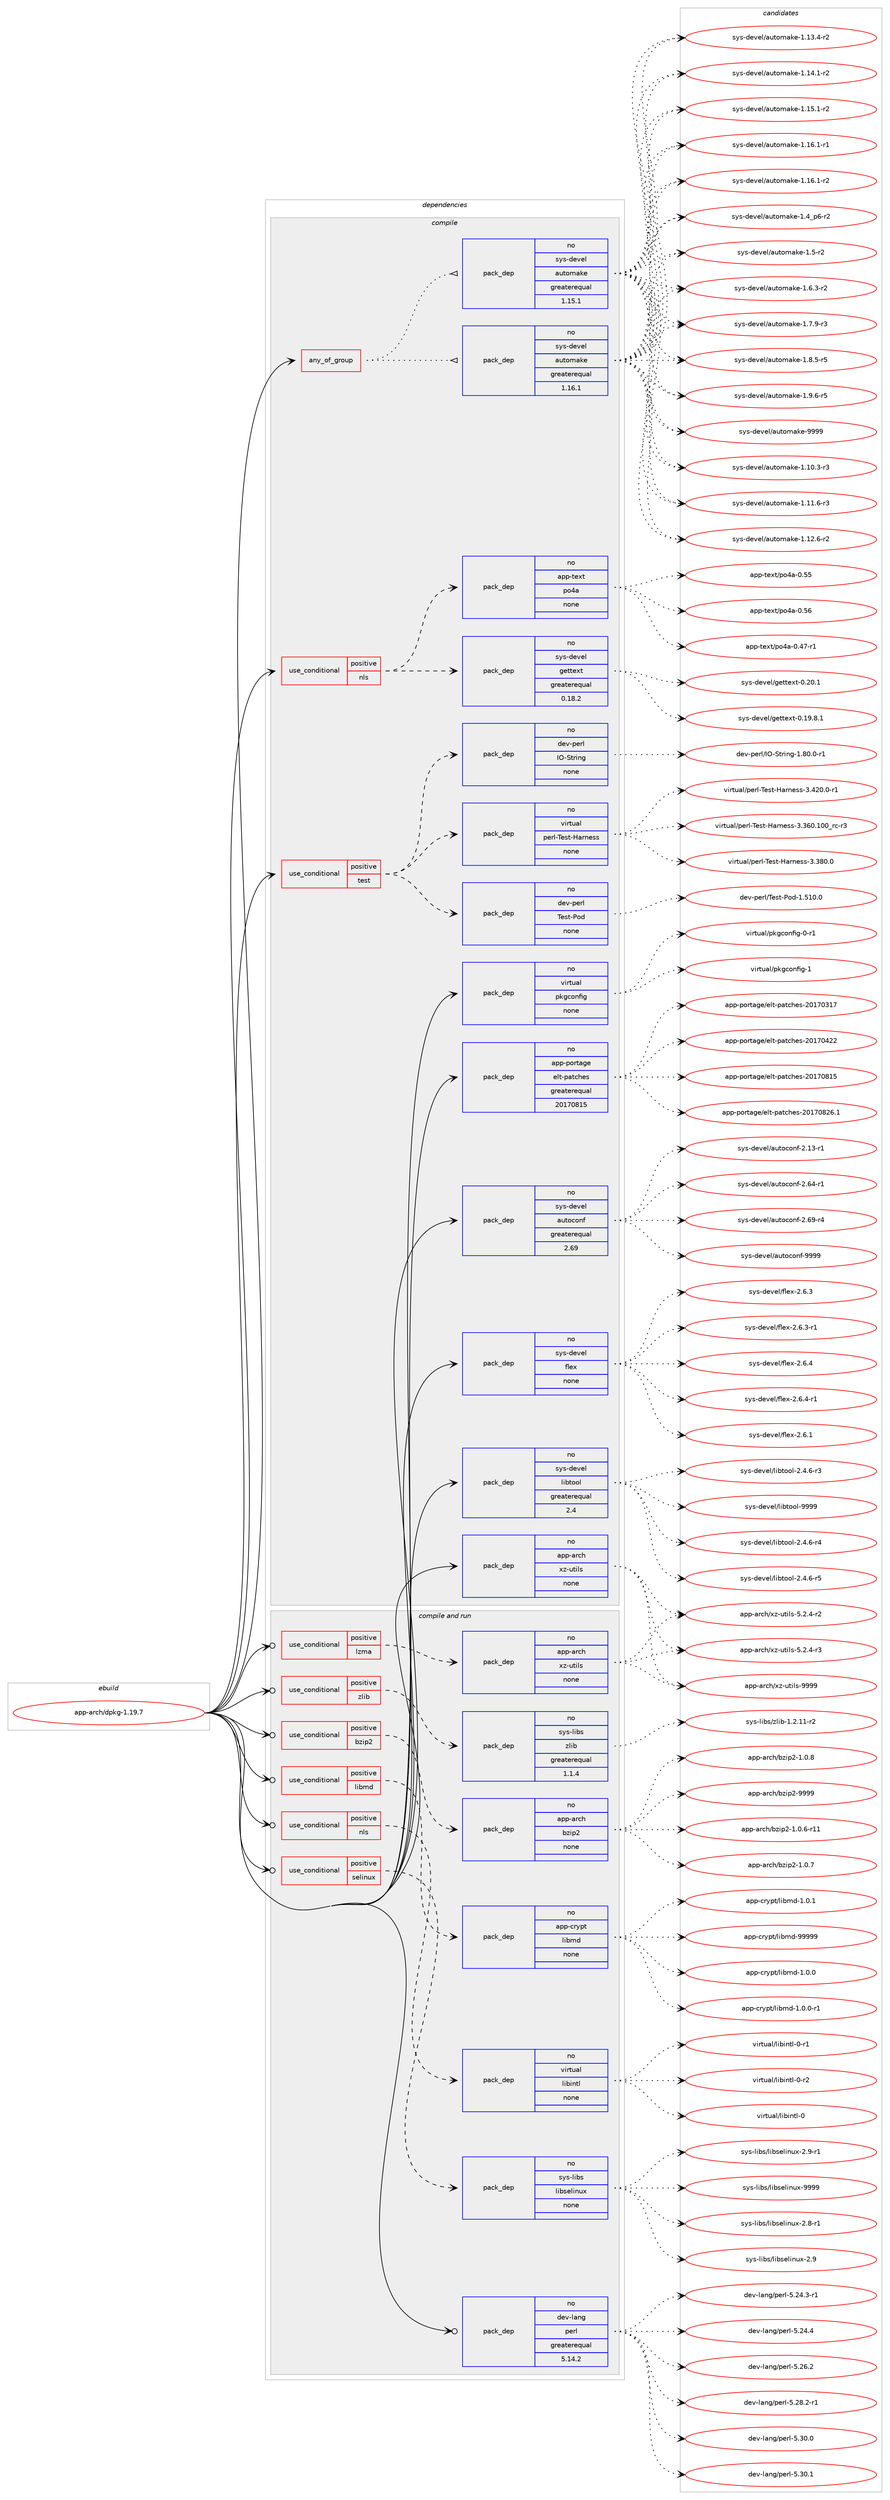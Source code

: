 digraph prolog {

# *************
# Graph options
# *************

newrank=true;
concentrate=true;
compound=true;
graph [rankdir=LR,fontname=Helvetica,fontsize=10,ranksep=1.5];#, ranksep=2.5, nodesep=0.2];
edge  [arrowhead=vee];
node  [fontname=Helvetica,fontsize=10];

# **********
# The ebuild
# **********

subgraph cluster_leftcol {
color=gray;
rank=same;
label=<<i>ebuild</i>>;
id [label="app-arch/dpkg-1.19.7", color=red, width=4, href="../app-arch/dpkg-1.19.7.svg"];
}

# ****************
# The dependencies
# ****************

subgraph cluster_midcol {
color=gray;
label=<<i>dependencies</i>>;
subgraph cluster_compile {
fillcolor="#eeeeee";
style=filled;
label=<<i>compile</i>>;
subgraph any8274 {
dependency472426 [label=<<TABLE BORDER="0" CELLBORDER="1" CELLSPACING="0" CELLPADDING="4"><TR><TD CELLPADDING="10">any_of_group</TD></TR></TABLE>>, shape=none, color=red];subgraph pack351230 {
dependency472427 [label=<<TABLE BORDER="0" CELLBORDER="1" CELLSPACING="0" CELLPADDING="4" WIDTH="220"><TR><TD ROWSPAN="6" CELLPADDING="30">pack_dep</TD></TR><TR><TD WIDTH="110">no</TD></TR><TR><TD>sys-devel</TD></TR><TR><TD>automake</TD></TR><TR><TD>greaterequal</TD></TR><TR><TD>1.16.1</TD></TR></TABLE>>, shape=none, color=blue];
}
dependency472426:e -> dependency472427:w [weight=20,style="dotted",arrowhead="oinv"];
subgraph pack351231 {
dependency472428 [label=<<TABLE BORDER="0" CELLBORDER="1" CELLSPACING="0" CELLPADDING="4" WIDTH="220"><TR><TD ROWSPAN="6" CELLPADDING="30">pack_dep</TD></TR><TR><TD WIDTH="110">no</TD></TR><TR><TD>sys-devel</TD></TR><TR><TD>automake</TD></TR><TR><TD>greaterequal</TD></TR><TR><TD>1.15.1</TD></TR></TABLE>>, shape=none, color=blue];
}
dependency472426:e -> dependency472428:w [weight=20,style="dotted",arrowhead="oinv"];
}
id:e -> dependency472426:w [weight=20,style="solid",arrowhead="vee"];
subgraph cond112621 {
dependency472429 [label=<<TABLE BORDER="0" CELLBORDER="1" CELLSPACING="0" CELLPADDING="4"><TR><TD ROWSPAN="3" CELLPADDING="10">use_conditional</TD></TR><TR><TD>positive</TD></TR><TR><TD>nls</TD></TR></TABLE>>, shape=none, color=red];
subgraph pack351232 {
dependency472430 [label=<<TABLE BORDER="0" CELLBORDER="1" CELLSPACING="0" CELLPADDING="4" WIDTH="220"><TR><TD ROWSPAN="6" CELLPADDING="30">pack_dep</TD></TR><TR><TD WIDTH="110">no</TD></TR><TR><TD>app-text</TD></TR><TR><TD>po4a</TD></TR><TR><TD>none</TD></TR><TR><TD></TD></TR></TABLE>>, shape=none, color=blue];
}
dependency472429:e -> dependency472430:w [weight=20,style="dashed",arrowhead="vee"];
subgraph pack351233 {
dependency472431 [label=<<TABLE BORDER="0" CELLBORDER="1" CELLSPACING="0" CELLPADDING="4" WIDTH="220"><TR><TD ROWSPAN="6" CELLPADDING="30">pack_dep</TD></TR><TR><TD WIDTH="110">no</TD></TR><TR><TD>sys-devel</TD></TR><TR><TD>gettext</TD></TR><TR><TD>greaterequal</TD></TR><TR><TD>0.18.2</TD></TR></TABLE>>, shape=none, color=blue];
}
dependency472429:e -> dependency472431:w [weight=20,style="dashed",arrowhead="vee"];
}
id:e -> dependency472429:w [weight=20,style="solid",arrowhead="vee"];
subgraph cond112622 {
dependency472432 [label=<<TABLE BORDER="0" CELLBORDER="1" CELLSPACING="0" CELLPADDING="4"><TR><TD ROWSPAN="3" CELLPADDING="10">use_conditional</TD></TR><TR><TD>positive</TD></TR><TR><TD>test</TD></TR></TABLE>>, shape=none, color=red];
subgraph pack351234 {
dependency472433 [label=<<TABLE BORDER="0" CELLBORDER="1" CELLSPACING="0" CELLPADDING="4" WIDTH="220"><TR><TD ROWSPAN="6" CELLPADDING="30">pack_dep</TD></TR><TR><TD WIDTH="110">no</TD></TR><TR><TD>dev-perl</TD></TR><TR><TD>IO-String</TD></TR><TR><TD>none</TD></TR><TR><TD></TD></TR></TABLE>>, shape=none, color=blue];
}
dependency472432:e -> dependency472433:w [weight=20,style="dashed",arrowhead="vee"];
subgraph pack351235 {
dependency472434 [label=<<TABLE BORDER="0" CELLBORDER="1" CELLSPACING="0" CELLPADDING="4" WIDTH="220"><TR><TD ROWSPAN="6" CELLPADDING="30">pack_dep</TD></TR><TR><TD WIDTH="110">no</TD></TR><TR><TD>dev-perl</TD></TR><TR><TD>Test-Pod</TD></TR><TR><TD>none</TD></TR><TR><TD></TD></TR></TABLE>>, shape=none, color=blue];
}
dependency472432:e -> dependency472434:w [weight=20,style="dashed",arrowhead="vee"];
subgraph pack351236 {
dependency472435 [label=<<TABLE BORDER="0" CELLBORDER="1" CELLSPACING="0" CELLPADDING="4" WIDTH="220"><TR><TD ROWSPAN="6" CELLPADDING="30">pack_dep</TD></TR><TR><TD WIDTH="110">no</TD></TR><TR><TD>virtual</TD></TR><TR><TD>perl-Test-Harness</TD></TR><TR><TD>none</TD></TR><TR><TD></TD></TR></TABLE>>, shape=none, color=blue];
}
dependency472432:e -> dependency472435:w [weight=20,style="dashed",arrowhead="vee"];
}
id:e -> dependency472432:w [weight=20,style="solid",arrowhead="vee"];
subgraph pack351237 {
dependency472436 [label=<<TABLE BORDER="0" CELLBORDER="1" CELLSPACING="0" CELLPADDING="4" WIDTH="220"><TR><TD ROWSPAN="6" CELLPADDING="30">pack_dep</TD></TR><TR><TD WIDTH="110">no</TD></TR><TR><TD>app-arch</TD></TR><TR><TD>xz-utils</TD></TR><TR><TD>none</TD></TR><TR><TD></TD></TR></TABLE>>, shape=none, color=blue];
}
id:e -> dependency472436:w [weight=20,style="solid",arrowhead="vee"];
subgraph pack351238 {
dependency472437 [label=<<TABLE BORDER="0" CELLBORDER="1" CELLSPACING="0" CELLPADDING="4" WIDTH="220"><TR><TD ROWSPAN="6" CELLPADDING="30">pack_dep</TD></TR><TR><TD WIDTH="110">no</TD></TR><TR><TD>app-portage</TD></TR><TR><TD>elt-patches</TD></TR><TR><TD>greaterequal</TD></TR><TR><TD>20170815</TD></TR></TABLE>>, shape=none, color=blue];
}
id:e -> dependency472437:w [weight=20,style="solid",arrowhead="vee"];
subgraph pack351239 {
dependency472438 [label=<<TABLE BORDER="0" CELLBORDER="1" CELLSPACING="0" CELLPADDING="4" WIDTH="220"><TR><TD ROWSPAN="6" CELLPADDING="30">pack_dep</TD></TR><TR><TD WIDTH="110">no</TD></TR><TR><TD>sys-devel</TD></TR><TR><TD>autoconf</TD></TR><TR><TD>greaterequal</TD></TR><TR><TD>2.69</TD></TR></TABLE>>, shape=none, color=blue];
}
id:e -> dependency472438:w [weight=20,style="solid",arrowhead="vee"];
subgraph pack351240 {
dependency472439 [label=<<TABLE BORDER="0" CELLBORDER="1" CELLSPACING="0" CELLPADDING="4" WIDTH="220"><TR><TD ROWSPAN="6" CELLPADDING="30">pack_dep</TD></TR><TR><TD WIDTH="110">no</TD></TR><TR><TD>sys-devel</TD></TR><TR><TD>flex</TD></TR><TR><TD>none</TD></TR><TR><TD></TD></TR></TABLE>>, shape=none, color=blue];
}
id:e -> dependency472439:w [weight=20,style="solid",arrowhead="vee"];
subgraph pack351241 {
dependency472440 [label=<<TABLE BORDER="0" CELLBORDER="1" CELLSPACING="0" CELLPADDING="4" WIDTH="220"><TR><TD ROWSPAN="6" CELLPADDING="30">pack_dep</TD></TR><TR><TD WIDTH="110">no</TD></TR><TR><TD>sys-devel</TD></TR><TR><TD>libtool</TD></TR><TR><TD>greaterequal</TD></TR><TR><TD>2.4</TD></TR></TABLE>>, shape=none, color=blue];
}
id:e -> dependency472440:w [weight=20,style="solid",arrowhead="vee"];
subgraph pack351242 {
dependency472441 [label=<<TABLE BORDER="0" CELLBORDER="1" CELLSPACING="0" CELLPADDING="4" WIDTH="220"><TR><TD ROWSPAN="6" CELLPADDING="30">pack_dep</TD></TR><TR><TD WIDTH="110">no</TD></TR><TR><TD>virtual</TD></TR><TR><TD>pkgconfig</TD></TR><TR><TD>none</TD></TR><TR><TD></TD></TR></TABLE>>, shape=none, color=blue];
}
id:e -> dependency472441:w [weight=20,style="solid",arrowhead="vee"];
}
subgraph cluster_compileandrun {
fillcolor="#eeeeee";
style=filled;
label=<<i>compile and run</i>>;
subgraph cond112623 {
dependency472442 [label=<<TABLE BORDER="0" CELLBORDER="1" CELLSPACING="0" CELLPADDING="4"><TR><TD ROWSPAN="3" CELLPADDING="10">use_conditional</TD></TR><TR><TD>positive</TD></TR><TR><TD>bzip2</TD></TR></TABLE>>, shape=none, color=red];
subgraph pack351243 {
dependency472443 [label=<<TABLE BORDER="0" CELLBORDER="1" CELLSPACING="0" CELLPADDING="4" WIDTH="220"><TR><TD ROWSPAN="6" CELLPADDING="30">pack_dep</TD></TR><TR><TD WIDTH="110">no</TD></TR><TR><TD>app-arch</TD></TR><TR><TD>bzip2</TD></TR><TR><TD>none</TD></TR><TR><TD></TD></TR></TABLE>>, shape=none, color=blue];
}
dependency472442:e -> dependency472443:w [weight=20,style="dashed",arrowhead="vee"];
}
id:e -> dependency472442:w [weight=20,style="solid",arrowhead="odotvee"];
subgraph cond112624 {
dependency472444 [label=<<TABLE BORDER="0" CELLBORDER="1" CELLSPACING="0" CELLPADDING="4"><TR><TD ROWSPAN="3" CELLPADDING="10">use_conditional</TD></TR><TR><TD>positive</TD></TR><TR><TD>libmd</TD></TR></TABLE>>, shape=none, color=red];
subgraph pack351244 {
dependency472445 [label=<<TABLE BORDER="0" CELLBORDER="1" CELLSPACING="0" CELLPADDING="4" WIDTH="220"><TR><TD ROWSPAN="6" CELLPADDING="30">pack_dep</TD></TR><TR><TD WIDTH="110">no</TD></TR><TR><TD>app-crypt</TD></TR><TR><TD>libmd</TD></TR><TR><TD>none</TD></TR><TR><TD></TD></TR></TABLE>>, shape=none, color=blue];
}
dependency472444:e -> dependency472445:w [weight=20,style="dashed",arrowhead="vee"];
}
id:e -> dependency472444:w [weight=20,style="solid",arrowhead="odotvee"];
subgraph cond112625 {
dependency472446 [label=<<TABLE BORDER="0" CELLBORDER="1" CELLSPACING="0" CELLPADDING="4"><TR><TD ROWSPAN="3" CELLPADDING="10">use_conditional</TD></TR><TR><TD>positive</TD></TR><TR><TD>lzma</TD></TR></TABLE>>, shape=none, color=red];
subgraph pack351245 {
dependency472447 [label=<<TABLE BORDER="0" CELLBORDER="1" CELLSPACING="0" CELLPADDING="4" WIDTH="220"><TR><TD ROWSPAN="6" CELLPADDING="30">pack_dep</TD></TR><TR><TD WIDTH="110">no</TD></TR><TR><TD>app-arch</TD></TR><TR><TD>xz-utils</TD></TR><TR><TD>none</TD></TR><TR><TD></TD></TR></TABLE>>, shape=none, color=blue];
}
dependency472446:e -> dependency472447:w [weight=20,style="dashed",arrowhead="vee"];
}
id:e -> dependency472446:w [weight=20,style="solid",arrowhead="odotvee"];
subgraph cond112626 {
dependency472448 [label=<<TABLE BORDER="0" CELLBORDER="1" CELLSPACING="0" CELLPADDING="4"><TR><TD ROWSPAN="3" CELLPADDING="10">use_conditional</TD></TR><TR><TD>positive</TD></TR><TR><TD>nls</TD></TR></TABLE>>, shape=none, color=red];
subgraph pack351246 {
dependency472449 [label=<<TABLE BORDER="0" CELLBORDER="1" CELLSPACING="0" CELLPADDING="4" WIDTH="220"><TR><TD ROWSPAN="6" CELLPADDING="30">pack_dep</TD></TR><TR><TD WIDTH="110">no</TD></TR><TR><TD>virtual</TD></TR><TR><TD>libintl</TD></TR><TR><TD>none</TD></TR><TR><TD></TD></TR></TABLE>>, shape=none, color=blue];
}
dependency472448:e -> dependency472449:w [weight=20,style="dashed",arrowhead="vee"];
}
id:e -> dependency472448:w [weight=20,style="solid",arrowhead="odotvee"];
subgraph cond112627 {
dependency472450 [label=<<TABLE BORDER="0" CELLBORDER="1" CELLSPACING="0" CELLPADDING="4"><TR><TD ROWSPAN="3" CELLPADDING="10">use_conditional</TD></TR><TR><TD>positive</TD></TR><TR><TD>selinux</TD></TR></TABLE>>, shape=none, color=red];
subgraph pack351247 {
dependency472451 [label=<<TABLE BORDER="0" CELLBORDER="1" CELLSPACING="0" CELLPADDING="4" WIDTH="220"><TR><TD ROWSPAN="6" CELLPADDING="30">pack_dep</TD></TR><TR><TD WIDTH="110">no</TD></TR><TR><TD>sys-libs</TD></TR><TR><TD>libselinux</TD></TR><TR><TD>none</TD></TR><TR><TD></TD></TR></TABLE>>, shape=none, color=blue];
}
dependency472450:e -> dependency472451:w [weight=20,style="dashed",arrowhead="vee"];
}
id:e -> dependency472450:w [weight=20,style="solid",arrowhead="odotvee"];
subgraph cond112628 {
dependency472452 [label=<<TABLE BORDER="0" CELLBORDER="1" CELLSPACING="0" CELLPADDING="4"><TR><TD ROWSPAN="3" CELLPADDING="10">use_conditional</TD></TR><TR><TD>positive</TD></TR><TR><TD>zlib</TD></TR></TABLE>>, shape=none, color=red];
subgraph pack351248 {
dependency472453 [label=<<TABLE BORDER="0" CELLBORDER="1" CELLSPACING="0" CELLPADDING="4" WIDTH="220"><TR><TD ROWSPAN="6" CELLPADDING="30">pack_dep</TD></TR><TR><TD WIDTH="110">no</TD></TR><TR><TD>sys-libs</TD></TR><TR><TD>zlib</TD></TR><TR><TD>greaterequal</TD></TR><TR><TD>1.1.4</TD></TR></TABLE>>, shape=none, color=blue];
}
dependency472452:e -> dependency472453:w [weight=20,style="dashed",arrowhead="vee"];
}
id:e -> dependency472452:w [weight=20,style="solid",arrowhead="odotvee"];
subgraph pack351249 {
dependency472454 [label=<<TABLE BORDER="0" CELLBORDER="1" CELLSPACING="0" CELLPADDING="4" WIDTH="220"><TR><TD ROWSPAN="6" CELLPADDING="30">pack_dep</TD></TR><TR><TD WIDTH="110">no</TD></TR><TR><TD>dev-lang</TD></TR><TR><TD>perl</TD></TR><TR><TD>greaterequal</TD></TR><TR><TD>5.14.2</TD></TR></TABLE>>, shape=none, color=blue];
}
id:e -> dependency472454:w [weight=20,style="solid",arrowhead="odotvee"];
}
subgraph cluster_run {
fillcolor="#eeeeee";
style=filled;
label=<<i>run</i>>;
}
}

# **************
# The candidates
# **************

subgraph cluster_choices {
rank=same;
color=gray;
label=<<i>candidates</i>>;

subgraph choice351230 {
color=black;
nodesep=1;
choice11512111545100101118101108479711711611110997107101454946494846514511451 [label="sys-devel/automake-1.10.3-r3", color=red, width=4,href="../sys-devel/automake-1.10.3-r3.svg"];
choice11512111545100101118101108479711711611110997107101454946494946544511451 [label="sys-devel/automake-1.11.6-r3", color=red, width=4,href="../sys-devel/automake-1.11.6-r3.svg"];
choice11512111545100101118101108479711711611110997107101454946495046544511450 [label="sys-devel/automake-1.12.6-r2", color=red, width=4,href="../sys-devel/automake-1.12.6-r2.svg"];
choice11512111545100101118101108479711711611110997107101454946495146524511450 [label="sys-devel/automake-1.13.4-r2", color=red, width=4,href="../sys-devel/automake-1.13.4-r2.svg"];
choice11512111545100101118101108479711711611110997107101454946495246494511450 [label="sys-devel/automake-1.14.1-r2", color=red, width=4,href="../sys-devel/automake-1.14.1-r2.svg"];
choice11512111545100101118101108479711711611110997107101454946495346494511450 [label="sys-devel/automake-1.15.1-r2", color=red, width=4,href="../sys-devel/automake-1.15.1-r2.svg"];
choice11512111545100101118101108479711711611110997107101454946495446494511449 [label="sys-devel/automake-1.16.1-r1", color=red, width=4,href="../sys-devel/automake-1.16.1-r1.svg"];
choice11512111545100101118101108479711711611110997107101454946495446494511450 [label="sys-devel/automake-1.16.1-r2", color=red, width=4,href="../sys-devel/automake-1.16.1-r2.svg"];
choice115121115451001011181011084797117116111109971071014549465295112544511450 [label="sys-devel/automake-1.4_p6-r2", color=red, width=4,href="../sys-devel/automake-1.4_p6-r2.svg"];
choice11512111545100101118101108479711711611110997107101454946534511450 [label="sys-devel/automake-1.5-r2", color=red, width=4,href="../sys-devel/automake-1.5-r2.svg"];
choice115121115451001011181011084797117116111109971071014549465446514511450 [label="sys-devel/automake-1.6.3-r2", color=red, width=4,href="../sys-devel/automake-1.6.3-r2.svg"];
choice115121115451001011181011084797117116111109971071014549465546574511451 [label="sys-devel/automake-1.7.9-r3", color=red, width=4,href="../sys-devel/automake-1.7.9-r3.svg"];
choice115121115451001011181011084797117116111109971071014549465646534511453 [label="sys-devel/automake-1.8.5-r5", color=red, width=4,href="../sys-devel/automake-1.8.5-r5.svg"];
choice115121115451001011181011084797117116111109971071014549465746544511453 [label="sys-devel/automake-1.9.6-r5", color=red, width=4,href="../sys-devel/automake-1.9.6-r5.svg"];
choice115121115451001011181011084797117116111109971071014557575757 [label="sys-devel/automake-9999", color=red, width=4,href="../sys-devel/automake-9999.svg"];
dependency472427:e -> choice11512111545100101118101108479711711611110997107101454946494846514511451:w [style=dotted,weight="100"];
dependency472427:e -> choice11512111545100101118101108479711711611110997107101454946494946544511451:w [style=dotted,weight="100"];
dependency472427:e -> choice11512111545100101118101108479711711611110997107101454946495046544511450:w [style=dotted,weight="100"];
dependency472427:e -> choice11512111545100101118101108479711711611110997107101454946495146524511450:w [style=dotted,weight="100"];
dependency472427:e -> choice11512111545100101118101108479711711611110997107101454946495246494511450:w [style=dotted,weight="100"];
dependency472427:e -> choice11512111545100101118101108479711711611110997107101454946495346494511450:w [style=dotted,weight="100"];
dependency472427:e -> choice11512111545100101118101108479711711611110997107101454946495446494511449:w [style=dotted,weight="100"];
dependency472427:e -> choice11512111545100101118101108479711711611110997107101454946495446494511450:w [style=dotted,weight="100"];
dependency472427:e -> choice115121115451001011181011084797117116111109971071014549465295112544511450:w [style=dotted,weight="100"];
dependency472427:e -> choice11512111545100101118101108479711711611110997107101454946534511450:w [style=dotted,weight="100"];
dependency472427:e -> choice115121115451001011181011084797117116111109971071014549465446514511450:w [style=dotted,weight="100"];
dependency472427:e -> choice115121115451001011181011084797117116111109971071014549465546574511451:w [style=dotted,weight="100"];
dependency472427:e -> choice115121115451001011181011084797117116111109971071014549465646534511453:w [style=dotted,weight="100"];
dependency472427:e -> choice115121115451001011181011084797117116111109971071014549465746544511453:w [style=dotted,weight="100"];
dependency472427:e -> choice115121115451001011181011084797117116111109971071014557575757:w [style=dotted,weight="100"];
}
subgraph choice351231 {
color=black;
nodesep=1;
choice11512111545100101118101108479711711611110997107101454946494846514511451 [label="sys-devel/automake-1.10.3-r3", color=red, width=4,href="../sys-devel/automake-1.10.3-r3.svg"];
choice11512111545100101118101108479711711611110997107101454946494946544511451 [label="sys-devel/automake-1.11.6-r3", color=red, width=4,href="../sys-devel/automake-1.11.6-r3.svg"];
choice11512111545100101118101108479711711611110997107101454946495046544511450 [label="sys-devel/automake-1.12.6-r2", color=red, width=4,href="../sys-devel/automake-1.12.6-r2.svg"];
choice11512111545100101118101108479711711611110997107101454946495146524511450 [label="sys-devel/automake-1.13.4-r2", color=red, width=4,href="../sys-devel/automake-1.13.4-r2.svg"];
choice11512111545100101118101108479711711611110997107101454946495246494511450 [label="sys-devel/automake-1.14.1-r2", color=red, width=4,href="../sys-devel/automake-1.14.1-r2.svg"];
choice11512111545100101118101108479711711611110997107101454946495346494511450 [label="sys-devel/automake-1.15.1-r2", color=red, width=4,href="../sys-devel/automake-1.15.1-r2.svg"];
choice11512111545100101118101108479711711611110997107101454946495446494511449 [label="sys-devel/automake-1.16.1-r1", color=red, width=4,href="../sys-devel/automake-1.16.1-r1.svg"];
choice11512111545100101118101108479711711611110997107101454946495446494511450 [label="sys-devel/automake-1.16.1-r2", color=red, width=4,href="../sys-devel/automake-1.16.1-r2.svg"];
choice115121115451001011181011084797117116111109971071014549465295112544511450 [label="sys-devel/automake-1.4_p6-r2", color=red, width=4,href="../sys-devel/automake-1.4_p6-r2.svg"];
choice11512111545100101118101108479711711611110997107101454946534511450 [label="sys-devel/automake-1.5-r2", color=red, width=4,href="../sys-devel/automake-1.5-r2.svg"];
choice115121115451001011181011084797117116111109971071014549465446514511450 [label="sys-devel/automake-1.6.3-r2", color=red, width=4,href="../sys-devel/automake-1.6.3-r2.svg"];
choice115121115451001011181011084797117116111109971071014549465546574511451 [label="sys-devel/automake-1.7.9-r3", color=red, width=4,href="../sys-devel/automake-1.7.9-r3.svg"];
choice115121115451001011181011084797117116111109971071014549465646534511453 [label="sys-devel/automake-1.8.5-r5", color=red, width=4,href="../sys-devel/automake-1.8.5-r5.svg"];
choice115121115451001011181011084797117116111109971071014549465746544511453 [label="sys-devel/automake-1.9.6-r5", color=red, width=4,href="../sys-devel/automake-1.9.6-r5.svg"];
choice115121115451001011181011084797117116111109971071014557575757 [label="sys-devel/automake-9999", color=red, width=4,href="../sys-devel/automake-9999.svg"];
dependency472428:e -> choice11512111545100101118101108479711711611110997107101454946494846514511451:w [style=dotted,weight="100"];
dependency472428:e -> choice11512111545100101118101108479711711611110997107101454946494946544511451:w [style=dotted,weight="100"];
dependency472428:e -> choice11512111545100101118101108479711711611110997107101454946495046544511450:w [style=dotted,weight="100"];
dependency472428:e -> choice11512111545100101118101108479711711611110997107101454946495146524511450:w [style=dotted,weight="100"];
dependency472428:e -> choice11512111545100101118101108479711711611110997107101454946495246494511450:w [style=dotted,weight="100"];
dependency472428:e -> choice11512111545100101118101108479711711611110997107101454946495346494511450:w [style=dotted,weight="100"];
dependency472428:e -> choice11512111545100101118101108479711711611110997107101454946495446494511449:w [style=dotted,weight="100"];
dependency472428:e -> choice11512111545100101118101108479711711611110997107101454946495446494511450:w [style=dotted,weight="100"];
dependency472428:e -> choice115121115451001011181011084797117116111109971071014549465295112544511450:w [style=dotted,weight="100"];
dependency472428:e -> choice11512111545100101118101108479711711611110997107101454946534511450:w [style=dotted,weight="100"];
dependency472428:e -> choice115121115451001011181011084797117116111109971071014549465446514511450:w [style=dotted,weight="100"];
dependency472428:e -> choice115121115451001011181011084797117116111109971071014549465546574511451:w [style=dotted,weight="100"];
dependency472428:e -> choice115121115451001011181011084797117116111109971071014549465646534511453:w [style=dotted,weight="100"];
dependency472428:e -> choice115121115451001011181011084797117116111109971071014549465746544511453:w [style=dotted,weight="100"];
dependency472428:e -> choice115121115451001011181011084797117116111109971071014557575757:w [style=dotted,weight="100"];
}
subgraph choice351232 {
color=black;
nodesep=1;
choice971121124511610112011647112111529745484652554511449 [label="app-text/po4a-0.47-r1", color=red, width=4,href="../app-text/po4a-0.47-r1.svg"];
choice97112112451161011201164711211152974548465353 [label="app-text/po4a-0.55", color=red, width=4,href="../app-text/po4a-0.55.svg"];
choice97112112451161011201164711211152974548465354 [label="app-text/po4a-0.56", color=red, width=4,href="../app-text/po4a-0.56.svg"];
dependency472430:e -> choice971121124511610112011647112111529745484652554511449:w [style=dotted,weight="100"];
dependency472430:e -> choice97112112451161011201164711211152974548465353:w [style=dotted,weight="100"];
dependency472430:e -> choice97112112451161011201164711211152974548465354:w [style=dotted,weight="100"];
}
subgraph choice351233 {
color=black;
nodesep=1;
choice1151211154510010111810110847103101116116101120116454846495746564649 [label="sys-devel/gettext-0.19.8.1", color=red, width=4,href="../sys-devel/gettext-0.19.8.1.svg"];
choice115121115451001011181011084710310111611610112011645484650484649 [label="sys-devel/gettext-0.20.1", color=red, width=4,href="../sys-devel/gettext-0.20.1.svg"];
dependency472431:e -> choice1151211154510010111810110847103101116116101120116454846495746564649:w [style=dotted,weight="100"];
dependency472431:e -> choice115121115451001011181011084710310111611610112011645484650484649:w [style=dotted,weight="100"];
}
subgraph choice351234 {
color=black;
nodesep=1;
choice100101118451121011141084773794583116114105110103454946564846484511449 [label="dev-perl/IO-String-1.80.0-r1", color=red, width=4,href="../dev-perl/IO-String-1.80.0-r1.svg"];
dependency472433:e -> choice100101118451121011141084773794583116114105110103454946564846484511449:w [style=dotted,weight="100"];
}
subgraph choice351235 {
color=black;
nodesep=1;
choice10010111845112101114108478410111511645801111004549465349484648 [label="dev-perl/Test-Pod-1.510.0", color=red, width=4,href="../dev-perl/Test-Pod-1.510.0.svg"];
dependency472434:e -> choice10010111845112101114108478410111511645801111004549465349484648:w [style=dotted,weight="100"];
}
subgraph choice351236 {
color=black;
nodesep=1;
choice118105114116117971084711210111410845841011151164572971141101011151154551465154484649484895114994511451 [label="virtual/perl-Test-Harness-3.360.100_rc-r3", color=red, width=4,href="../virtual/perl-Test-Harness-3.360.100_rc-r3.svg"];
choice118105114116117971084711210111410845841011151164572971141101011151154551465156484648 [label="virtual/perl-Test-Harness-3.380.0", color=red, width=4,href="../virtual/perl-Test-Harness-3.380.0.svg"];
choice1181051141161179710847112101114108458410111511645729711411010111511545514652504846484511449 [label="virtual/perl-Test-Harness-3.420.0-r1", color=red, width=4,href="../virtual/perl-Test-Harness-3.420.0-r1.svg"];
dependency472435:e -> choice118105114116117971084711210111410845841011151164572971141101011151154551465154484649484895114994511451:w [style=dotted,weight="100"];
dependency472435:e -> choice118105114116117971084711210111410845841011151164572971141101011151154551465156484648:w [style=dotted,weight="100"];
dependency472435:e -> choice1181051141161179710847112101114108458410111511645729711411010111511545514652504846484511449:w [style=dotted,weight="100"];
}
subgraph choice351237 {
color=black;
nodesep=1;
choice9711211245971149910447120122451171161051081154553465046524511450 [label="app-arch/xz-utils-5.2.4-r2", color=red, width=4,href="../app-arch/xz-utils-5.2.4-r2.svg"];
choice9711211245971149910447120122451171161051081154553465046524511451 [label="app-arch/xz-utils-5.2.4-r3", color=red, width=4,href="../app-arch/xz-utils-5.2.4-r3.svg"];
choice9711211245971149910447120122451171161051081154557575757 [label="app-arch/xz-utils-9999", color=red, width=4,href="../app-arch/xz-utils-9999.svg"];
dependency472436:e -> choice9711211245971149910447120122451171161051081154553465046524511450:w [style=dotted,weight="100"];
dependency472436:e -> choice9711211245971149910447120122451171161051081154553465046524511451:w [style=dotted,weight="100"];
dependency472436:e -> choice9711211245971149910447120122451171161051081154557575757:w [style=dotted,weight="100"];
}
subgraph choice351238 {
color=black;
nodesep=1;
choice97112112451121111141169710310147101108116451129711699104101115455048495548514955 [label="app-portage/elt-patches-20170317", color=red, width=4,href="../app-portage/elt-patches-20170317.svg"];
choice97112112451121111141169710310147101108116451129711699104101115455048495548525050 [label="app-portage/elt-patches-20170422", color=red, width=4,href="../app-portage/elt-patches-20170422.svg"];
choice97112112451121111141169710310147101108116451129711699104101115455048495548564953 [label="app-portage/elt-patches-20170815", color=red, width=4,href="../app-portage/elt-patches-20170815.svg"];
choice971121124511211111411697103101471011081164511297116991041011154550484955485650544649 [label="app-portage/elt-patches-20170826.1", color=red, width=4,href="../app-portage/elt-patches-20170826.1.svg"];
dependency472437:e -> choice97112112451121111141169710310147101108116451129711699104101115455048495548514955:w [style=dotted,weight="100"];
dependency472437:e -> choice97112112451121111141169710310147101108116451129711699104101115455048495548525050:w [style=dotted,weight="100"];
dependency472437:e -> choice97112112451121111141169710310147101108116451129711699104101115455048495548564953:w [style=dotted,weight="100"];
dependency472437:e -> choice971121124511211111411697103101471011081164511297116991041011154550484955485650544649:w [style=dotted,weight="100"];
}
subgraph choice351239 {
color=black;
nodesep=1;
choice1151211154510010111810110847971171161119911111010245504649514511449 [label="sys-devel/autoconf-2.13-r1", color=red, width=4,href="../sys-devel/autoconf-2.13-r1.svg"];
choice1151211154510010111810110847971171161119911111010245504654524511449 [label="sys-devel/autoconf-2.64-r1", color=red, width=4,href="../sys-devel/autoconf-2.64-r1.svg"];
choice1151211154510010111810110847971171161119911111010245504654574511452 [label="sys-devel/autoconf-2.69-r4", color=red, width=4,href="../sys-devel/autoconf-2.69-r4.svg"];
choice115121115451001011181011084797117116111991111101024557575757 [label="sys-devel/autoconf-9999", color=red, width=4,href="../sys-devel/autoconf-9999.svg"];
dependency472438:e -> choice1151211154510010111810110847971171161119911111010245504649514511449:w [style=dotted,weight="100"];
dependency472438:e -> choice1151211154510010111810110847971171161119911111010245504654524511449:w [style=dotted,weight="100"];
dependency472438:e -> choice1151211154510010111810110847971171161119911111010245504654574511452:w [style=dotted,weight="100"];
dependency472438:e -> choice115121115451001011181011084797117116111991111101024557575757:w [style=dotted,weight="100"];
}
subgraph choice351240 {
color=black;
nodesep=1;
choice1151211154510010111810110847102108101120455046544649 [label="sys-devel/flex-2.6.1", color=red, width=4,href="../sys-devel/flex-2.6.1.svg"];
choice1151211154510010111810110847102108101120455046544651 [label="sys-devel/flex-2.6.3", color=red, width=4,href="../sys-devel/flex-2.6.3.svg"];
choice11512111545100101118101108471021081011204550465446514511449 [label="sys-devel/flex-2.6.3-r1", color=red, width=4,href="../sys-devel/flex-2.6.3-r1.svg"];
choice1151211154510010111810110847102108101120455046544652 [label="sys-devel/flex-2.6.4", color=red, width=4,href="../sys-devel/flex-2.6.4.svg"];
choice11512111545100101118101108471021081011204550465446524511449 [label="sys-devel/flex-2.6.4-r1", color=red, width=4,href="../sys-devel/flex-2.6.4-r1.svg"];
dependency472439:e -> choice1151211154510010111810110847102108101120455046544649:w [style=dotted,weight="100"];
dependency472439:e -> choice1151211154510010111810110847102108101120455046544651:w [style=dotted,weight="100"];
dependency472439:e -> choice11512111545100101118101108471021081011204550465446514511449:w [style=dotted,weight="100"];
dependency472439:e -> choice1151211154510010111810110847102108101120455046544652:w [style=dotted,weight="100"];
dependency472439:e -> choice11512111545100101118101108471021081011204550465446524511449:w [style=dotted,weight="100"];
}
subgraph choice351241 {
color=black;
nodesep=1;
choice1151211154510010111810110847108105981161111111084550465246544511451 [label="sys-devel/libtool-2.4.6-r3", color=red, width=4,href="../sys-devel/libtool-2.4.6-r3.svg"];
choice1151211154510010111810110847108105981161111111084550465246544511452 [label="sys-devel/libtool-2.4.6-r4", color=red, width=4,href="../sys-devel/libtool-2.4.6-r4.svg"];
choice1151211154510010111810110847108105981161111111084550465246544511453 [label="sys-devel/libtool-2.4.6-r5", color=red, width=4,href="../sys-devel/libtool-2.4.6-r5.svg"];
choice1151211154510010111810110847108105981161111111084557575757 [label="sys-devel/libtool-9999", color=red, width=4,href="../sys-devel/libtool-9999.svg"];
dependency472440:e -> choice1151211154510010111810110847108105981161111111084550465246544511451:w [style=dotted,weight="100"];
dependency472440:e -> choice1151211154510010111810110847108105981161111111084550465246544511452:w [style=dotted,weight="100"];
dependency472440:e -> choice1151211154510010111810110847108105981161111111084550465246544511453:w [style=dotted,weight="100"];
dependency472440:e -> choice1151211154510010111810110847108105981161111111084557575757:w [style=dotted,weight="100"];
}
subgraph choice351242 {
color=black;
nodesep=1;
choice11810511411611797108471121071039911111010210510345484511449 [label="virtual/pkgconfig-0-r1", color=red, width=4,href="../virtual/pkgconfig-0-r1.svg"];
choice1181051141161179710847112107103991111101021051034549 [label="virtual/pkgconfig-1", color=red, width=4,href="../virtual/pkgconfig-1.svg"];
dependency472441:e -> choice11810511411611797108471121071039911111010210510345484511449:w [style=dotted,weight="100"];
dependency472441:e -> choice1181051141161179710847112107103991111101021051034549:w [style=dotted,weight="100"];
}
subgraph choice351243 {
color=black;
nodesep=1;
choice97112112459711499104479812210511250454946484654451144949 [label="app-arch/bzip2-1.0.6-r11", color=red, width=4,href="../app-arch/bzip2-1.0.6-r11.svg"];
choice97112112459711499104479812210511250454946484655 [label="app-arch/bzip2-1.0.7", color=red, width=4,href="../app-arch/bzip2-1.0.7.svg"];
choice97112112459711499104479812210511250454946484656 [label="app-arch/bzip2-1.0.8", color=red, width=4,href="../app-arch/bzip2-1.0.8.svg"];
choice971121124597114991044798122105112504557575757 [label="app-arch/bzip2-9999", color=red, width=4,href="../app-arch/bzip2-9999.svg"];
dependency472443:e -> choice97112112459711499104479812210511250454946484654451144949:w [style=dotted,weight="100"];
dependency472443:e -> choice97112112459711499104479812210511250454946484655:w [style=dotted,weight="100"];
dependency472443:e -> choice97112112459711499104479812210511250454946484656:w [style=dotted,weight="100"];
dependency472443:e -> choice971121124597114991044798122105112504557575757:w [style=dotted,weight="100"];
}
subgraph choice351244 {
color=black;
nodesep=1;
choice9711211245991141211121164710810598109100454946484648 [label="app-crypt/libmd-1.0.0", color=red, width=4,href="../app-crypt/libmd-1.0.0.svg"];
choice97112112459911412111211647108105981091004549464846484511449 [label="app-crypt/libmd-1.0.0-r1", color=red, width=4,href="../app-crypt/libmd-1.0.0-r1.svg"];
choice9711211245991141211121164710810598109100454946484649 [label="app-crypt/libmd-1.0.1", color=red, width=4,href="../app-crypt/libmd-1.0.1.svg"];
choice9711211245991141211121164710810598109100455757575757 [label="app-crypt/libmd-99999", color=red, width=4,href="../app-crypt/libmd-99999.svg"];
dependency472445:e -> choice9711211245991141211121164710810598109100454946484648:w [style=dotted,weight="100"];
dependency472445:e -> choice97112112459911412111211647108105981091004549464846484511449:w [style=dotted,weight="100"];
dependency472445:e -> choice9711211245991141211121164710810598109100454946484649:w [style=dotted,weight="100"];
dependency472445:e -> choice9711211245991141211121164710810598109100455757575757:w [style=dotted,weight="100"];
}
subgraph choice351245 {
color=black;
nodesep=1;
choice9711211245971149910447120122451171161051081154553465046524511450 [label="app-arch/xz-utils-5.2.4-r2", color=red, width=4,href="../app-arch/xz-utils-5.2.4-r2.svg"];
choice9711211245971149910447120122451171161051081154553465046524511451 [label="app-arch/xz-utils-5.2.4-r3", color=red, width=4,href="../app-arch/xz-utils-5.2.4-r3.svg"];
choice9711211245971149910447120122451171161051081154557575757 [label="app-arch/xz-utils-9999", color=red, width=4,href="../app-arch/xz-utils-9999.svg"];
dependency472447:e -> choice9711211245971149910447120122451171161051081154553465046524511450:w [style=dotted,weight="100"];
dependency472447:e -> choice9711211245971149910447120122451171161051081154553465046524511451:w [style=dotted,weight="100"];
dependency472447:e -> choice9711211245971149910447120122451171161051081154557575757:w [style=dotted,weight="100"];
}
subgraph choice351246 {
color=black;
nodesep=1;
choice1181051141161179710847108105981051101161084548 [label="virtual/libintl-0", color=red, width=4,href="../virtual/libintl-0.svg"];
choice11810511411611797108471081059810511011610845484511449 [label="virtual/libintl-0-r1", color=red, width=4,href="../virtual/libintl-0-r1.svg"];
choice11810511411611797108471081059810511011610845484511450 [label="virtual/libintl-0-r2", color=red, width=4,href="../virtual/libintl-0-r2.svg"];
dependency472449:e -> choice1181051141161179710847108105981051101161084548:w [style=dotted,weight="100"];
dependency472449:e -> choice11810511411611797108471081059810511011610845484511449:w [style=dotted,weight="100"];
dependency472449:e -> choice11810511411611797108471081059810511011610845484511450:w [style=dotted,weight="100"];
}
subgraph choice351247 {
color=black;
nodesep=1;
choice11512111545108105981154710810598115101108105110117120455046564511449 [label="sys-libs/libselinux-2.8-r1", color=red, width=4,href="../sys-libs/libselinux-2.8-r1.svg"];
choice1151211154510810598115471081059811510110810511011712045504657 [label="sys-libs/libselinux-2.9", color=red, width=4,href="../sys-libs/libselinux-2.9.svg"];
choice11512111545108105981154710810598115101108105110117120455046574511449 [label="sys-libs/libselinux-2.9-r1", color=red, width=4,href="../sys-libs/libselinux-2.9-r1.svg"];
choice115121115451081059811547108105981151011081051101171204557575757 [label="sys-libs/libselinux-9999", color=red, width=4,href="../sys-libs/libselinux-9999.svg"];
dependency472451:e -> choice11512111545108105981154710810598115101108105110117120455046564511449:w [style=dotted,weight="100"];
dependency472451:e -> choice1151211154510810598115471081059811510110810511011712045504657:w [style=dotted,weight="100"];
dependency472451:e -> choice11512111545108105981154710810598115101108105110117120455046574511449:w [style=dotted,weight="100"];
dependency472451:e -> choice115121115451081059811547108105981151011081051101171204557575757:w [style=dotted,weight="100"];
}
subgraph choice351248 {
color=black;
nodesep=1;
choice11512111545108105981154712210810598454946504649494511450 [label="sys-libs/zlib-1.2.11-r2", color=red, width=4,href="../sys-libs/zlib-1.2.11-r2.svg"];
dependency472453:e -> choice11512111545108105981154712210810598454946504649494511450:w [style=dotted,weight="100"];
}
subgraph choice351249 {
color=black;
nodesep=1;
choice100101118451089711010347112101114108455346505246514511449 [label="dev-lang/perl-5.24.3-r1", color=red, width=4,href="../dev-lang/perl-5.24.3-r1.svg"];
choice10010111845108971101034711210111410845534650524652 [label="dev-lang/perl-5.24.4", color=red, width=4,href="../dev-lang/perl-5.24.4.svg"];
choice10010111845108971101034711210111410845534650544650 [label="dev-lang/perl-5.26.2", color=red, width=4,href="../dev-lang/perl-5.26.2.svg"];
choice100101118451089711010347112101114108455346505646504511449 [label="dev-lang/perl-5.28.2-r1", color=red, width=4,href="../dev-lang/perl-5.28.2-r1.svg"];
choice10010111845108971101034711210111410845534651484648 [label="dev-lang/perl-5.30.0", color=red, width=4,href="../dev-lang/perl-5.30.0.svg"];
choice10010111845108971101034711210111410845534651484649 [label="dev-lang/perl-5.30.1", color=red, width=4,href="../dev-lang/perl-5.30.1.svg"];
dependency472454:e -> choice100101118451089711010347112101114108455346505246514511449:w [style=dotted,weight="100"];
dependency472454:e -> choice10010111845108971101034711210111410845534650524652:w [style=dotted,weight="100"];
dependency472454:e -> choice10010111845108971101034711210111410845534650544650:w [style=dotted,weight="100"];
dependency472454:e -> choice100101118451089711010347112101114108455346505646504511449:w [style=dotted,weight="100"];
dependency472454:e -> choice10010111845108971101034711210111410845534651484648:w [style=dotted,weight="100"];
dependency472454:e -> choice10010111845108971101034711210111410845534651484649:w [style=dotted,weight="100"];
}
}

}
